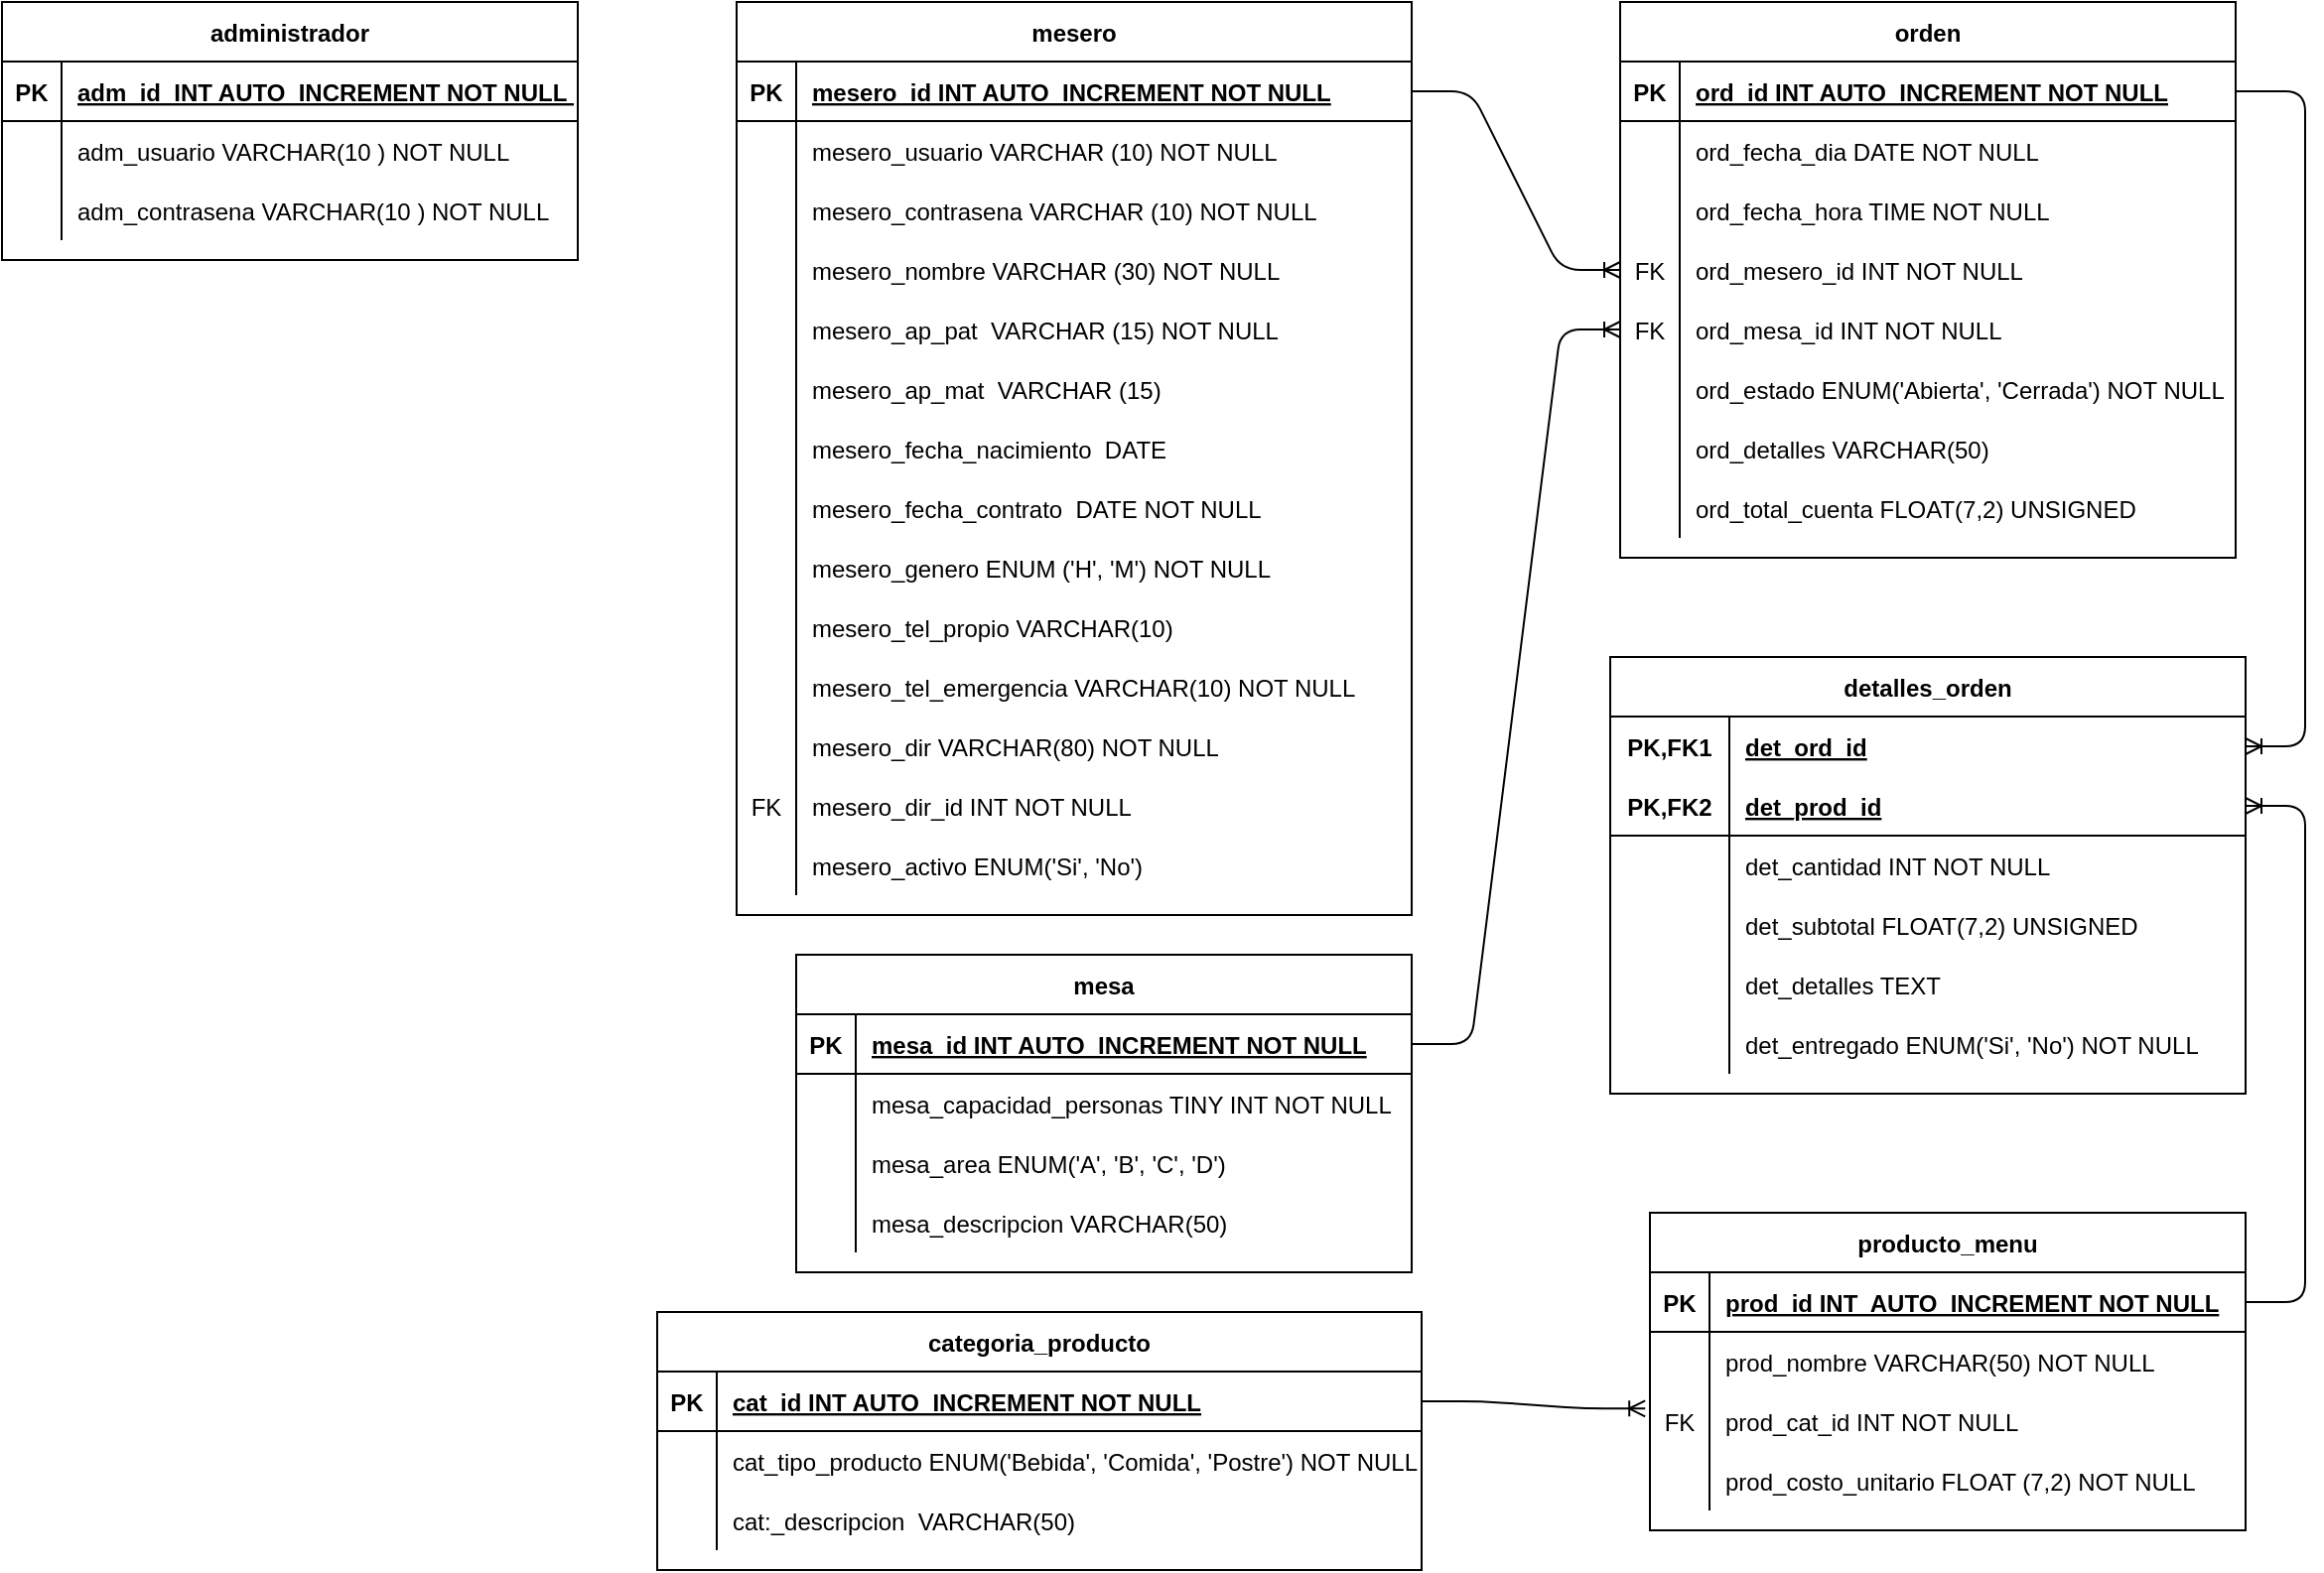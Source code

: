 <mxfile version="14.6.13" type="device"><diagram id="R2lEEEUBdFMjLlhIrx00" name="Page-1"><mxGraphModel dx="1375" dy="248" grid="1" gridSize="10" guides="1" tooltips="1" connect="1" arrows="1" fold="1" page="1" pageScale="1" pageWidth="850" pageHeight="1100" math="0" shadow="0" extFonts="Permanent Marker^https://fonts.googleapis.com/css?family=Permanent+Marker"><root><mxCell id="0"/><mxCell id="1" parent="0"/><mxCell id="C-vyLk0tnHw3VtMMgP7b-2" value="mesa" style="shape=table;startSize=30;container=1;collapsible=1;childLayout=tableLayout;fixedRows=1;rowLines=0;fontStyle=1;align=center;resizeLast=1;" parent="1" vertex="1"><mxGeometry x="110" y="550" width="310" height="160" as="geometry"/></mxCell><mxCell id="C-vyLk0tnHw3VtMMgP7b-3" value="" style="shape=partialRectangle;collapsible=0;dropTarget=0;pointerEvents=0;fillColor=none;points=[[0,0.5],[1,0.5]];portConstraint=eastwest;top=0;left=0;right=0;bottom=1;" parent="C-vyLk0tnHw3VtMMgP7b-2" vertex="1"><mxGeometry y="30" width="310" height="30" as="geometry"/></mxCell><mxCell id="C-vyLk0tnHw3VtMMgP7b-4" value="PK" style="shape=partialRectangle;overflow=hidden;connectable=0;fillColor=none;top=0;left=0;bottom=0;right=0;fontStyle=1;" parent="C-vyLk0tnHw3VtMMgP7b-3" vertex="1"><mxGeometry width="30" height="30" as="geometry"/></mxCell><mxCell id="C-vyLk0tnHw3VtMMgP7b-5" value="mesa_id INT AUTO_INCREMENT NOT NULL" style="shape=partialRectangle;overflow=hidden;connectable=0;fillColor=none;top=0;left=0;bottom=0;right=0;align=left;spacingLeft=6;fontStyle=5;" parent="C-vyLk0tnHw3VtMMgP7b-3" vertex="1"><mxGeometry x="30" width="280" height="30" as="geometry"/></mxCell><mxCell id="C-vyLk0tnHw3VtMMgP7b-6" value="" style="shape=partialRectangle;collapsible=0;dropTarget=0;pointerEvents=0;fillColor=none;points=[[0,0.5],[1,0.5]];portConstraint=eastwest;top=0;left=0;right=0;bottom=0;" parent="C-vyLk0tnHw3VtMMgP7b-2" vertex="1"><mxGeometry y="60" width="310" height="30" as="geometry"/></mxCell><mxCell id="C-vyLk0tnHw3VtMMgP7b-7" value="" style="shape=partialRectangle;overflow=hidden;connectable=0;fillColor=none;top=0;left=0;bottom=0;right=0;" parent="C-vyLk0tnHw3VtMMgP7b-6" vertex="1"><mxGeometry width="30" height="30" as="geometry"/></mxCell><mxCell id="C-vyLk0tnHw3VtMMgP7b-8" value="mesa_capacidad_personas TINY INT NOT NULL" style="shape=partialRectangle;overflow=hidden;connectable=0;fillColor=none;top=0;left=0;bottom=0;right=0;align=left;spacingLeft=6;" parent="C-vyLk0tnHw3VtMMgP7b-6" vertex="1"><mxGeometry x="30" width="280" height="30" as="geometry"/></mxCell><mxCell id="gOd2T0traAmv0S7nVPR2-7" value="" style="shape=partialRectangle;collapsible=0;dropTarget=0;pointerEvents=0;fillColor=none;points=[[0,0.5],[1,0.5]];portConstraint=eastwest;top=0;left=0;right=0;bottom=0;" parent="C-vyLk0tnHw3VtMMgP7b-2" vertex="1"><mxGeometry y="90" width="310" height="30" as="geometry"/></mxCell><mxCell id="gOd2T0traAmv0S7nVPR2-8" value="" style="shape=partialRectangle;overflow=hidden;connectable=0;fillColor=none;top=0;left=0;bottom=0;right=0;" parent="gOd2T0traAmv0S7nVPR2-7" vertex="1"><mxGeometry width="30" height="30" as="geometry"/></mxCell><mxCell id="gOd2T0traAmv0S7nVPR2-9" value="mesa_area ENUM('A', 'B', 'C', 'D')" style="shape=partialRectangle;overflow=hidden;connectable=0;fillColor=none;top=0;left=0;bottom=0;right=0;align=left;spacingLeft=6;" parent="gOd2T0traAmv0S7nVPR2-7" vertex="1"><mxGeometry x="30" width="280" height="30" as="geometry"/></mxCell><mxCell id="C-vyLk0tnHw3VtMMgP7b-9" value="" style="shape=partialRectangle;collapsible=0;dropTarget=0;pointerEvents=0;fillColor=none;points=[[0,0.5],[1,0.5]];portConstraint=eastwest;top=0;left=0;right=0;bottom=0;" parent="C-vyLk0tnHw3VtMMgP7b-2" vertex="1"><mxGeometry y="120" width="310" height="30" as="geometry"/></mxCell><mxCell id="C-vyLk0tnHw3VtMMgP7b-10" value="" style="shape=partialRectangle;overflow=hidden;connectable=0;fillColor=none;top=0;left=0;bottom=0;right=0;" parent="C-vyLk0tnHw3VtMMgP7b-9" vertex="1"><mxGeometry width="30" height="30" as="geometry"/></mxCell><mxCell id="C-vyLk0tnHw3VtMMgP7b-11" value="mesa_descripcion VARCHAR(50)" style="shape=partialRectangle;overflow=hidden;connectable=0;fillColor=none;top=0;left=0;bottom=0;right=0;align=left;spacingLeft=6;" parent="C-vyLk0tnHw3VtMMgP7b-9" vertex="1"><mxGeometry x="30" width="280" height="30" as="geometry"/></mxCell><mxCell id="C-vyLk0tnHw3VtMMgP7b-23" value="mesero" style="shape=table;startSize=30;container=1;collapsible=1;childLayout=tableLayout;fixedRows=1;rowLines=0;fontStyle=1;align=center;resizeLast=1;" parent="1" vertex="1"><mxGeometry x="80" y="70" width="340" height="460" as="geometry"/></mxCell><mxCell id="C-vyLk0tnHw3VtMMgP7b-24" value="" style="shape=partialRectangle;collapsible=0;dropTarget=0;pointerEvents=0;fillColor=none;points=[[0,0.5],[1,0.5]];portConstraint=eastwest;top=0;left=0;right=0;bottom=1;" parent="C-vyLk0tnHw3VtMMgP7b-23" vertex="1"><mxGeometry y="30" width="340" height="30" as="geometry"/></mxCell><mxCell id="C-vyLk0tnHw3VtMMgP7b-25" value="PK" style="shape=partialRectangle;overflow=hidden;connectable=0;fillColor=none;top=0;left=0;bottom=0;right=0;fontStyle=1;" parent="C-vyLk0tnHw3VtMMgP7b-24" vertex="1"><mxGeometry width="30" height="30" as="geometry"/></mxCell><mxCell id="C-vyLk0tnHw3VtMMgP7b-26" value="mesero_id INT AUTO_INCREMENT NOT NULL" style="shape=partialRectangle;overflow=hidden;connectable=0;fillColor=none;top=0;left=0;bottom=0;right=0;align=left;spacingLeft=6;fontStyle=5;" parent="C-vyLk0tnHw3VtMMgP7b-24" vertex="1"><mxGeometry x="30" width="310" height="30" as="geometry"/></mxCell><mxCell id="C-vyLk0tnHw3VtMMgP7b-27" value="" style="shape=partialRectangle;collapsible=0;dropTarget=0;pointerEvents=0;fillColor=none;points=[[0,0.5],[1,0.5]];portConstraint=eastwest;top=0;left=0;right=0;bottom=0;" parent="C-vyLk0tnHw3VtMMgP7b-23" vertex="1"><mxGeometry y="60" width="340" height="30" as="geometry"/></mxCell><mxCell id="C-vyLk0tnHw3VtMMgP7b-28" value="" style="shape=partialRectangle;overflow=hidden;connectable=0;fillColor=none;top=0;left=0;bottom=0;right=0;" parent="C-vyLk0tnHw3VtMMgP7b-27" vertex="1"><mxGeometry width="30" height="30" as="geometry"/></mxCell><mxCell id="C-vyLk0tnHw3VtMMgP7b-29" value="mesero_usuario VARCHAR (10) NOT NULL" style="shape=partialRectangle;overflow=hidden;connectable=0;fillColor=none;top=0;left=0;bottom=0;right=0;align=left;spacingLeft=6;" parent="C-vyLk0tnHw3VtMMgP7b-27" vertex="1"><mxGeometry x="30" width="310" height="30" as="geometry"/></mxCell><mxCell id="FuLEyOzN-_LQAhesyXkP-62" value="" style="shape=partialRectangle;collapsible=0;dropTarget=0;pointerEvents=0;fillColor=none;points=[[0,0.5],[1,0.5]];portConstraint=eastwest;top=0;left=0;right=0;bottom=0;" parent="C-vyLk0tnHw3VtMMgP7b-23" vertex="1"><mxGeometry y="90" width="340" height="30" as="geometry"/></mxCell><mxCell id="FuLEyOzN-_LQAhesyXkP-63" value="" style="shape=partialRectangle;overflow=hidden;connectable=0;fillColor=none;top=0;left=0;bottom=0;right=0;" parent="FuLEyOzN-_LQAhesyXkP-62" vertex="1"><mxGeometry width="30" height="30" as="geometry"/></mxCell><mxCell id="FuLEyOzN-_LQAhesyXkP-64" value="mesero_contrasena VARCHAR (10) NOT NULL" style="shape=partialRectangle;overflow=hidden;connectable=0;fillColor=none;top=0;left=0;bottom=0;right=0;align=left;spacingLeft=6;" parent="FuLEyOzN-_LQAhesyXkP-62" vertex="1"><mxGeometry x="30" width="310" height="30" as="geometry"/></mxCell><mxCell id="FuLEyOzN-_LQAhesyXkP-65" value="" style="shape=partialRectangle;collapsible=0;dropTarget=0;pointerEvents=0;fillColor=none;points=[[0,0.5],[1,0.5]];portConstraint=eastwest;top=0;left=0;right=0;bottom=0;" parent="C-vyLk0tnHw3VtMMgP7b-23" vertex="1"><mxGeometry y="120" width="340" height="30" as="geometry"/></mxCell><mxCell id="FuLEyOzN-_LQAhesyXkP-66" value="" style="shape=partialRectangle;overflow=hidden;connectable=0;fillColor=none;top=0;left=0;bottom=0;right=0;" parent="FuLEyOzN-_LQAhesyXkP-65" vertex="1"><mxGeometry width="30" height="30" as="geometry"/></mxCell><mxCell id="FuLEyOzN-_LQAhesyXkP-67" value="mesero_nombre VARCHAR (30) NOT NULL" style="shape=partialRectangle;overflow=hidden;connectable=0;fillColor=none;top=0;left=0;bottom=0;right=0;align=left;spacingLeft=6;" parent="FuLEyOzN-_LQAhesyXkP-65" vertex="1"><mxGeometry x="30" width="310" height="30" as="geometry"/></mxCell><mxCell id="FuLEyOzN-_LQAhesyXkP-81" value="" style="shape=partialRectangle;collapsible=0;dropTarget=0;pointerEvents=0;fillColor=none;points=[[0,0.5],[1,0.5]];portConstraint=eastwest;top=0;left=0;right=0;bottom=0;" parent="C-vyLk0tnHw3VtMMgP7b-23" vertex="1"><mxGeometry y="150" width="340" height="30" as="geometry"/></mxCell><mxCell id="FuLEyOzN-_LQAhesyXkP-82" value="" style="shape=partialRectangle;overflow=hidden;connectable=0;fillColor=none;top=0;left=0;bottom=0;right=0;" parent="FuLEyOzN-_LQAhesyXkP-81" vertex="1"><mxGeometry width="30" height="30" as="geometry"/></mxCell><mxCell id="FuLEyOzN-_LQAhesyXkP-83" value="mesero_ap_pat  VARCHAR (15) NOT NULL" style="shape=partialRectangle;overflow=hidden;connectable=0;fillColor=none;top=0;left=0;bottom=0;right=0;align=left;spacingLeft=6;" parent="FuLEyOzN-_LQAhesyXkP-81" vertex="1"><mxGeometry x="30" width="310" height="30" as="geometry"/></mxCell><mxCell id="FuLEyOzN-_LQAhesyXkP-84" value="" style="shape=partialRectangle;collapsible=0;dropTarget=0;pointerEvents=0;fillColor=none;points=[[0,0.5],[1,0.5]];portConstraint=eastwest;top=0;left=0;right=0;bottom=0;" parent="C-vyLk0tnHw3VtMMgP7b-23" vertex="1"><mxGeometry y="180" width="340" height="30" as="geometry"/></mxCell><mxCell id="FuLEyOzN-_LQAhesyXkP-85" value="" style="shape=partialRectangle;overflow=hidden;connectable=0;fillColor=none;top=0;left=0;bottom=0;right=0;" parent="FuLEyOzN-_LQAhesyXkP-84" vertex="1"><mxGeometry width="30" height="30" as="geometry"/></mxCell><mxCell id="FuLEyOzN-_LQAhesyXkP-86" value="mesero_ap_mat  VARCHAR (15) " style="shape=partialRectangle;overflow=hidden;connectable=0;fillColor=none;top=0;left=0;bottom=0;right=0;align=left;spacingLeft=6;" parent="FuLEyOzN-_LQAhesyXkP-84" vertex="1"><mxGeometry x="30" width="310" height="30" as="geometry"/></mxCell><mxCell id="FuLEyOzN-_LQAhesyXkP-87" value="" style="shape=partialRectangle;collapsible=0;dropTarget=0;pointerEvents=0;fillColor=none;points=[[0,0.5],[1,0.5]];portConstraint=eastwest;top=0;left=0;right=0;bottom=0;" parent="C-vyLk0tnHw3VtMMgP7b-23" vertex="1"><mxGeometry y="210" width="340" height="30" as="geometry"/></mxCell><mxCell id="FuLEyOzN-_LQAhesyXkP-88" value="" style="shape=partialRectangle;overflow=hidden;connectable=0;fillColor=none;top=0;left=0;bottom=0;right=0;" parent="FuLEyOzN-_LQAhesyXkP-87" vertex="1"><mxGeometry width="30" height="30" as="geometry"/></mxCell><mxCell id="FuLEyOzN-_LQAhesyXkP-89" value="mesero_fecha_nacimiento  DATE" style="shape=partialRectangle;overflow=hidden;connectable=0;fillColor=none;top=0;left=0;bottom=0;right=0;align=left;spacingLeft=6;" parent="FuLEyOzN-_LQAhesyXkP-87" vertex="1"><mxGeometry x="30" width="310" height="30" as="geometry"/></mxCell><mxCell id="FuLEyOzN-_LQAhesyXkP-90" value="" style="shape=partialRectangle;collapsible=0;dropTarget=0;pointerEvents=0;fillColor=none;points=[[0,0.5],[1,0.5]];portConstraint=eastwest;top=0;left=0;right=0;bottom=0;" parent="C-vyLk0tnHw3VtMMgP7b-23" vertex="1"><mxGeometry y="240" width="340" height="30" as="geometry"/></mxCell><mxCell id="FuLEyOzN-_LQAhesyXkP-91" value="" style="shape=partialRectangle;overflow=hidden;connectable=0;fillColor=none;top=0;left=0;bottom=0;right=0;" parent="FuLEyOzN-_LQAhesyXkP-90" vertex="1"><mxGeometry width="30" height="30" as="geometry"/></mxCell><mxCell id="FuLEyOzN-_LQAhesyXkP-92" value="mesero_fecha_contrato  DATE NOT NULL" style="shape=partialRectangle;overflow=hidden;connectable=0;fillColor=none;top=0;left=0;bottom=0;right=0;align=left;spacingLeft=6;" parent="FuLEyOzN-_LQAhesyXkP-90" vertex="1"><mxGeometry x="30" width="310" height="30" as="geometry"/></mxCell><mxCell id="FuLEyOzN-_LQAhesyXkP-93" value="" style="shape=partialRectangle;collapsible=0;dropTarget=0;pointerEvents=0;fillColor=none;points=[[0,0.5],[1,0.5]];portConstraint=eastwest;top=0;left=0;right=0;bottom=0;" parent="C-vyLk0tnHw3VtMMgP7b-23" vertex="1"><mxGeometry y="270" width="340" height="30" as="geometry"/></mxCell><mxCell id="FuLEyOzN-_LQAhesyXkP-94" value="" style="shape=partialRectangle;overflow=hidden;connectable=0;fillColor=none;top=0;left=0;bottom=0;right=0;" parent="FuLEyOzN-_LQAhesyXkP-93" vertex="1"><mxGeometry width="30" height="30" as="geometry"/></mxCell><mxCell id="FuLEyOzN-_LQAhesyXkP-95" value="mesero_genero ENUM ('H', 'M') NOT NULL" style="shape=partialRectangle;overflow=hidden;connectable=0;fillColor=none;top=0;left=0;bottom=0;right=0;align=left;spacingLeft=6;" parent="FuLEyOzN-_LQAhesyXkP-93" vertex="1"><mxGeometry x="30" width="310" height="30" as="geometry"/></mxCell><mxCell id="FuLEyOzN-_LQAhesyXkP-185" value="" style="shape=partialRectangle;collapsible=0;dropTarget=0;pointerEvents=0;fillColor=none;points=[[0,0.5],[1,0.5]];portConstraint=eastwest;top=0;left=0;right=0;bottom=0;" parent="C-vyLk0tnHw3VtMMgP7b-23" vertex="1"><mxGeometry y="300" width="340" height="30" as="geometry"/></mxCell><mxCell id="FuLEyOzN-_LQAhesyXkP-186" value="" style="shape=partialRectangle;overflow=hidden;connectable=0;fillColor=none;top=0;left=0;bottom=0;right=0;" parent="FuLEyOzN-_LQAhesyXkP-185" vertex="1"><mxGeometry width="30" height="30" as="geometry"/></mxCell><mxCell id="FuLEyOzN-_LQAhesyXkP-187" value="mesero_tel_propio VARCHAR(10)" style="shape=partialRectangle;overflow=hidden;connectable=0;fillColor=none;top=0;left=0;bottom=0;right=0;align=left;spacingLeft=6;" parent="FuLEyOzN-_LQAhesyXkP-185" vertex="1"><mxGeometry x="30" width="310" height="30" as="geometry"/></mxCell><mxCell id="FuLEyOzN-_LQAhesyXkP-188" value="" style="shape=partialRectangle;collapsible=0;dropTarget=0;pointerEvents=0;fillColor=none;points=[[0,0.5],[1,0.5]];portConstraint=eastwest;top=0;left=0;right=0;bottom=0;" parent="C-vyLk0tnHw3VtMMgP7b-23" vertex="1"><mxGeometry y="330" width="340" height="30" as="geometry"/></mxCell><mxCell id="FuLEyOzN-_LQAhesyXkP-189" value="" style="shape=partialRectangle;overflow=hidden;connectable=0;fillColor=none;top=0;left=0;bottom=0;right=0;" parent="FuLEyOzN-_LQAhesyXkP-188" vertex="1"><mxGeometry width="30" height="30" as="geometry"/></mxCell><mxCell id="FuLEyOzN-_LQAhesyXkP-190" value="mesero_tel_emergencia VARCHAR(10) NOT NULL" style="shape=partialRectangle;overflow=hidden;connectable=0;fillColor=none;top=0;left=0;bottom=0;right=0;align=left;spacingLeft=6;" parent="FuLEyOzN-_LQAhesyXkP-188" vertex="1"><mxGeometry x="30" width="310" height="30" as="geometry"/></mxCell><mxCell id="pN29pZHBbO7yXz3h0Z9R-1" value="" style="shape=partialRectangle;collapsible=0;dropTarget=0;pointerEvents=0;fillColor=none;points=[[0,0.5],[1,0.5]];portConstraint=eastwest;top=0;left=0;right=0;bottom=0;" parent="C-vyLk0tnHw3VtMMgP7b-23" vertex="1"><mxGeometry y="360" width="340" height="30" as="geometry"/></mxCell><mxCell id="pN29pZHBbO7yXz3h0Z9R-2" value="" style="shape=partialRectangle;overflow=hidden;connectable=0;fillColor=none;top=0;left=0;bottom=0;right=0;" parent="pN29pZHBbO7yXz3h0Z9R-1" vertex="1"><mxGeometry width="30" height="30" as="geometry"/></mxCell><mxCell id="pN29pZHBbO7yXz3h0Z9R-3" value="mesero_dir VARCHAR(80) NOT NULL" style="shape=partialRectangle;overflow=hidden;connectable=0;fillColor=none;top=0;left=0;bottom=0;right=0;align=left;spacingLeft=6;" parent="pN29pZHBbO7yXz3h0Z9R-1" vertex="1"><mxGeometry x="30" width="310" height="30" as="geometry"/></mxCell><mxCell id="FuLEyOzN-_LQAhesyXkP-207" value="" style="shape=partialRectangle;collapsible=0;dropTarget=0;pointerEvents=0;fillColor=none;points=[[0,0.5],[1,0.5]];portConstraint=eastwest;top=0;left=0;right=0;bottom=0;strokeColor=#000000;" parent="C-vyLk0tnHw3VtMMgP7b-23" vertex="1"><mxGeometry y="390" width="340" height="30" as="geometry"/></mxCell><mxCell id="FuLEyOzN-_LQAhesyXkP-208" value="FK" style="shape=partialRectangle;overflow=hidden;connectable=0;fillColor=none;top=0;left=0;bottom=0;right=0;" parent="FuLEyOzN-_LQAhesyXkP-207" vertex="1"><mxGeometry width="30" height="30" as="geometry"/></mxCell><mxCell id="FuLEyOzN-_LQAhesyXkP-209" value="mesero_dir_id INT NOT NULL" style="shape=partialRectangle;overflow=hidden;connectable=0;fillColor=none;top=0;left=0;bottom=0;right=0;align=left;spacingLeft=6;strokeColor=#FF0000;" parent="FuLEyOzN-_LQAhesyXkP-207" vertex="1"><mxGeometry x="30" width="310" height="30" as="geometry"/></mxCell><mxCell id="FuLEyOzN-_LQAhesyXkP-210" value="" style="shape=partialRectangle;collapsible=0;dropTarget=0;pointerEvents=0;fillColor=none;points=[[0,0.5],[1,0.5]];portConstraint=eastwest;top=0;left=0;right=0;bottom=0;" parent="C-vyLk0tnHw3VtMMgP7b-23" vertex="1"><mxGeometry y="420" width="340" height="30" as="geometry"/></mxCell><mxCell id="FuLEyOzN-_LQAhesyXkP-211" value="" style="shape=partialRectangle;overflow=hidden;connectable=0;fillColor=none;top=0;left=0;bottom=0;right=0;" parent="FuLEyOzN-_LQAhesyXkP-210" vertex="1"><mxGeometry width="30" height="30" as="geometry"/></mxCell><mxCell id="FuLEyOzN-_LQAhesyXkP-212" value="mesero_activo ENUM('Si', 'No')" style="shape=partialRectangle;overflow=hidden;connectable=0;fillColor=none;top=0;left=0;bottom=0;right=0;align=left;spacingLeft=6;" parent="FuLEyOzN-_LQAhesyXkP-210" vertex="1"><mxGeometry x="30" width="310" height="30" as="geometry"/></mxCell><mxCell id="FuLEyOzN-_LQAhesyXkP-1" value="producto_menu" style="shape=table;startSize=30;container=1;collapsible=1;childLayout=tableLayout;fixedRows=1;rowLines=0;fontStyle=1;align=center;resizeLast=1;" parent="1" vertex="1"><mxGeometry x="540" y="680" width="300" height="160" as="geometry"/></mxCell><mxCell id="FuLEyOzN-_LQAhesyXkP-2" value="" style="shape=partialRectangle;collapsible=0;dropTarget=0;pointerEvents=0;fillColor=none;points=[[0,0.5],[1,0.5]];portConstraint=eastwest;top=0;left=0;right=0;bottom=1;" parent="FuLEyOzN-_LQAhesyXkP-1" vertex="1"><mxGeometry y="30" width="300" height="30" as="geometry"/></mxCell><mxCell id="FuLEyOzN-_LQAhesyXkP-3" value="PK" style="shape=partialRectangle;overflow=hidden;connectable=0;fillColor=none;top=0;left=0;bottom=0;right=0;fontStyle=1;" parent="FuLEyOzN-_LQAhesyXkP-2" vertex="1"><mxGeometry width="30" height="30" as="geometry"/></mxCell><mxCell id="FuLEyOzN-_LQAhesyXkP-4" value="prod_id INT  AUTO_INCREMENT NOT NULL" style="shape=partialRectangle;overflow=hidden;connectable=0;fillColor=none;top=0;left=0;bottom=0;right=0;align=left;spacingLeft=6;fontStyle=5;" parent="FuLEyOzN-_LQAhesyXkP-2" vertex="1"><mxGeometry x="30" width="270" height="30" as="geometry"/></mxCell><mxCell id="FuLEyOzN-_LQAhesyXkP-5" value="" style="shape=partialRectangle;collapsible=0;dropTarget=0;pointerEvents=0;fillColor=none;points=[[0,0.5],[1,0.5]];portConstraint=eastwest;top=0;left=0;right=0;bottom=0;" parent="FuLEyOzN-_LQAhesyXkP-1" vertex="1"><mxGeometry y="60" width="300" height="30" as="geometry"/></mxCell><mxCell id="FuLEyOzN-_LQAhesyXkP-6" value="" style="shape=partialRectangle;overflow=hidden;connectable=0;fillColor=none;top=0;left=0;bottom=0;right=0;" parent="FuLEyOzN-_LQAhesyXkP-5" vertex="1"><mxGeometry width="30" height="30" as="geometry"/></mxCell><mxCell id="FuLEyOzN-_LQAhesyXkP-7" value="prod_nombre VARCHAR(50) NOT NULL" style="shape=partialRectangle;overflow=hidden;connectable=0;fillColor=none;top=0;left=0;bottom=0;right=0;align=left;spacingLeft=6;" parent="FuLEyOzN-_LQAhesyXkP-5" vertex="1"><mxGeometry x="30" width="270" height="30" as="geometry"/></mxCell><mxCell id="FuLEyOzN-_LQAhesyXkP-179" value="" style="shape=partialRectangle;collapsible=0;dropTarget=0;pointerEvents=0;fillColor=none;points=[[0,0.5],[1,0.5]];portConstraint=eastwest;top=0;left=0;right=0;bottom=0;" parent="FuLEyOzN-_LQAhesyXkP-1" vertex="1"><mxGeometry y="90" width="300" height="30" as="geometry"/></mxCell><mxCell id="FuLEyOzN-_LQAhesyXkP-180" value="FK" style="shape=partialRectangle;overflow=hidden;connectable=0;fillColor=none;top=0;left=0;bottom=0;right=0;" parent="FuLEyOzN-_LQAhesyXkP-179" vertex="1"><mxGeometry width="30" height="30" as="geometry"/></mxCell><mxCell id="FuLEyOzN-_LQAhesyXkP-181" value="prod_cat_id INT NOT NULL " style="shape=partialRectangle;overflow=hidden;connectable=0;fillColor=none;top=0;left=0;bottom=0;right=0;align=left;spacingLeft=6;" parent="FuLEyOzN-_LQAhesyXkP-179" vertex="1"><mxGeometry x="30" width="270" height="30" as="geometry"/></mxCell><mxCell id="FuLEyOzN-_LQAhesyXkP-182" value="" style="shape=partialRectangle;collapsible=0;dropTarget=0;pointerEvents=0;fillColor=none;points=[[0,0.5],[1,0.5]];portConstraint=eastwest;top=0;left=0;right=0;bottom=0;" parent="FuLEyOzN-_LQAhesyXkP-1" vertex="1"><mxGeometry y="120" width="300" height="30" as="geometry"/></mxCell><mxCell id="FuLEyOzN-_LQAhesyXkP-183" value="" style="shape=partialRectangle;overflow=hidden;connectable=0;fillColor=none;top=0;left=0;bottom=0;right=0;" parent="FuLEyOzN-_LQAhesyXkP-182" vertex="1"><mxGeometry width="30" height="30" as="geometry"/></mxCell><mxCell id="FuLEyOzN-_LQAhesyXkP-184" value="prod_costo_unitario FLOAT (7,2) NOT NULL " style="shape=partialRectangle;overflow=hidden;connectable=0;fillColor=none;top=0;left=0;bottom=0;right=0;align=left;spacingLeft=6;" parent="FuLEyOzN-_LQAhesyXkP-182" vertex="1"><mxGeometry x="30" width="270" height="30" as="geometry"/></mxCell><mxCell id="FuLEyOzN-_LQAhesyXkP-25" value="categoria_producto" style="shape=table;startSize=30;container=1;collapsible=1;childLayout=tableLayout;fixedRows=1;rowLines=0;fontStyle=1;align=center;resizeLast=1;" parent="1" vertex="1"><mxGeometry x="40" y="730" width="385" height="130" as="geometry"/></mxCell><mxCell id="FuLEyOzN-_LQAhesyXkP-26" value="" style="shape=partialRectangle;collapsible=0;dropTarget=0;pointerEvents=0;fillColor=none;points=[[0,0.5],[1,0.5]];portConstraint=eastwest;top=0;left=0;right=0;bottom=1;" parent="FuLEyOzN-_LQAhesyXkP-25" vertex="1"><mxGeometry y="30" width="385" height="30" as="geometry"/></mxCell><mxCell id="FuLEyOzN-_LQAhesyXkP-27" value="PK" style="shape=partialRectangle;overflow=hidden;connectable=0;fillColor=none;top=0;left=0;bottom=0;right=0;fontStyle=1;" parent="FuLEyOzN-_LQAhesyXkP-26" vertex="1"><mxGeometry width="30" height="30" as="geometry"/></mxCell><mxCell id="FuLEyOzN-_LQAhesyXkP-28" value="cat_id INT AUTO_INCREMENT NOT NULL" style="shape=partialRectangle;overflow=hidden;connectable=0;fillColor=none;top=0;left=0;bottom=0;right=0;align=left;spacingLeft=6;fontStyle=5;" parent="FuLEyOzN-_LQAhesyXkP-26" vertex="1"><mxGeometry x="30" width="355" height="30" as="geometry"/></mxCell><mxCell id="FuLEyOzN-_LQAhesyXkP-29" value="" style="shape=partialRectangle;collapsible=0;dropTarget=0;pointerEvents=0;fillColor=none;points=[[0,0.5],[1,0.5]];portConstraint=eastwest;top=0;left=0;right=0;bottom=0;" parent="FuLEyOzN-_LQAhesyXkP-25" vertex="1"><mxGeometry y="60" width="385" height="30" as="geometry"/></mxCell><mxCell id="FuLEyOzN-_LQAhesyXkP-30" value="" style="shape=partialRectangle;overflow=hidden;connectable=0;fillColor=none;top=0;left=0;bottom=0;right=0;" parent="FuLEyOzN-_LQAhesyXkP-29" vertex="1"><mxGeometry width="30" height="30" as="geometry"/></mxCell><mxCell id="FuLEyOzN-_LQAhesyXkP-31" value="cat_tipo_producto ENUM('Bebida', 'Comida', 'Postre') NOT NULL" style="shape=partialRectangle;overflow=hidden;connectable=0;fillColor=none;top=0;left=0;bottom=0;right=0;align=left;spacingLeft=6;" parent="FuLEyOzN-_LQAhesyXkP-29" vertex="1"><mxGeometry x="30" width="355" height="30" as="geometry"/></mxCell><mxCell id="FuLEyOzN-_LQAhesyXkP-32" value="" style="shape=partialRectangle;collapsible=0;dropTarget=0;pointerEvents=0;fillColor=none;points=[[0,0.5],[1,0.5]];portConstraint=eastwest;top=0;left=0;right=0;bottom=0;" parent="FuLEyOzN-_LQAhesyXkP-25" vertex="1"><mxGeometry y="90" width="385" height="30" as="geometry"/></mxCell><mxCell id="FuLEyOzN-_LQAhesyXkP-33" value="" style="shape=partialRectangle;overflow=hidden;connectable=0;fillColor=none;top=0;left=0;bottom=0;right=0;" parent="FuLEyOzN-_LQAhesyXkP-32" vertex="1"><mxGeometry width="30" height="30" as="geometry"/></mxCell><mxCell id="FuLEyOzN-_LQAhesyXkP-34" value="cat:_descripcion  VARCHAR(50) " style="shape=partialRectangle;overflow=hidden;connectable=0;fillColor=none;top=0;left=0;bottom=0;right=0;align=left;spacingLeft=6;" parent="FuLEyOzN-_LQAhesyXkP-32" vertex="1"><mxGeometry x="30" width="355" height="30" as="geometry"/></mxCell><mxCell id="FuLEyOzN-_LQAhesyXkP-35" value="administrador" style="shape=table;startSize=30;container=1;collapsible=1;childLayout=tableLayout;fixedRows=1;rowLines=0;fontStyle=1;align=center;resizeLast=1;" parent="1" vertex="1"><mxGeometry x="-290" y="70" width="290" height="130" as="geometry"/></mxCell><mxCell id="FuLEyOzN-_LQAhesyXkP-36" value="" style="shape=partialRectangle;collapsible=0;dropTarget=0;pointerEvents=0;fillColor=none;points=[[0,0.5],[1,0.5]];portConstraint=eastwest;top=0;left=0;right=0;bottom=1;" parent="FuLEyOzN-_LQAhesyXkP-35" vertex="1"><mxGeometry y="30" width="290" height="30" as="geometry"/></mxCell><mxCell id="FuLEyOzN-_LQAhesyXkP-37" value="PK" style="shape=partialRectangle;overflow=hidden;connectable=0;fillColor=none;top=0;left=0;bottom=0;right=0;fontStyle=1;" parent="FuLEyOzN-_LQAhesyXkP-36" vertex="1"><mxGeometry width="30" height="30" as="geometry"/></mxCell><mxCell id="FuLEyOzN-_LQAhesyXkP-38" value="adm_id  INT AUTO_INCREMENT NOT NULL " style="shape=partialRectangle;overflow=hidden;connectable=0;fillColor=none;top=0;left=0;bottom=0;right=0;align=left;spacingLeft=6;fontStyle=5;" parent="FuLEyOzN-_LQAhesyXkP-36" vertex="1"><mxGeometry x="30" width="260" height="30" as="geometry"/></mxCell><mxCell id="FuLEyOzN-_LQAhesyXkP-39" value="" style="shape=partialRectangle;collapsible=0;dropTarget=0;pointerEvents=0;fillColor=none;points=[[0,0.5],[1,0.5]];portConstraint=eastwest;top=0;left=0;right=0;bottom=0;" parent="FuLEyOzN-_LQAhesyXkP-35" vertex="1"><mxGeometry y="60" width="290" height="30" as="geometry"/></mxCell><mxCell id="FuLEyOzN-_LQAhesyXkP-40" value="" style="shape=partialRectangle;overflow=hidden;connectable=0;fillColor=none;top=0;left=0;bottom=0;right=0;" parent="FuLEyOzN-_LQAhesyXkP-39" vertex="1"><mxGeometry width="30" height="30" as="geometry"/></mxCell><mxCell id="FuLEyOzN-_LQAhesyXkP-41" value="adm_usuario VARCHAR(10 ) NOT NULL" style="shape=partialRectangle;overflow=hidden;connectable=0;fillColor=none;top=0;left=0;bottom=0;right=0;align=left;spacingLeft=6;" parent="FuLEyOzN-_LQAhesyXkP-39" vertex="1"><mxGeometry x="30" width="260" height="30" as="geometry"/></mxCell><mxCell id="FuLEyOzN-_LQAhesyXkP-56" value="" style="shape=partialRectangle;collapsible=0;dropTarget=0;pointerEvents=0;fillColor=none;points=[[0,0.5],[1,0.5]];portConstraint=eastwest;top=0;left=0;right=0;bottom=0;" parent="FuLEyOzN-_LQAhesyXkP-35" vertex="1"><mxGeometry y="90" width="290" height="30" as="geometry"/></mxCell><mxCell id="FuLEyOzN-_LQAhesyXkP-57" value="" style="shape=partialRectangle;overflow=hidden;connectable=0;fillColor=none;top=0;left=0;bottom=0;right=0;" parent="FuLEyOzN-_LQAhesyXkP-56" vertex="1"><mxGeometry width="30" height="30" as="geometry"/></mxCell><mxCell id="FuLEyOzN-_LQAhesyXkP-58" value="adm_contrasena VARCHAR(10 ) NOT NULL" style="shape=partialRectangle;overflow=hidden;connectable=0;fillColor=none;top=0;left=0;bottom=0;right=0;align=left;spacingLeft=6;" parent="FuLEyOzN-_LQAhesyXkP-56" vertex="1"><mxGeometry x="30" width="260" height="30" as="geometry"/></mxCell><mxCell id="FuLEyOzN-_LQAhesyXkP-124" value="orden" style="shape=table;startSize=30;container=1;collapsible=1;childLayout=tableLayout;fixedRows=1;rowLines=0;fontStyle=1;align=center;resizeLast=1;" parent="1" vertex="1"><mxGeometry x="525" y="70" width="310" height="280" as="geometry"/></mxCell><mxCell id="FuLEyOzN-_LQAhesyXkP-125" value="" style="shape=partialRectangle;collapsible=0;dropTarget=0;pointerEvents=0;fillColor=none;points=[[0,0.5],[1,0.5]];portConstraint=eastwest;top=0;left=0;right=0;bottom=1;" parent="FuLEyOzN-_LQAhesyXkP-124" vertex="1"><mxGeometry y="30" width="310" height="30" as="geometry"/></mxCell><mxCell id="FuLEyOzN-_LQAhesyXkP-126" value="PK" style="shape=partialRectangle;overflow=hidden;connectable=0;fillColor=none;top=0;left=0;bottom=0;right=0;fontStyle=1;" parent="FuLEyOzN-_LQAhesyXkP-125" vertex="1"><mxGeometry width="30" height="30" as="geometry"/></mxCell><mxCell id="FuLEyOzN-_LQAhesyXkP-127" value="ord_id INT AUTO_INCREMENT NOT NULL " style="shape=partialRectangle;overflow=hidden;connectable=0;fillColor=none;top=0;left=0;bottom=0;right=0;align=left;spacingLeft=6;fontStyle=5;" parent="FuLEyOzN-_LQAhesyXkP-125" vertex="1"><mxGeometry x="30" width="280" height="30" as="geometry"/></mxCell><mxCell id="FuLEyOzN-_LQAhesyXkP-128" value="" style="shape=partialRectangle;collapsible=0;dropTarget=0;pointerEvents=0;fillColor=none;points=[[0,0.5],[1,0.5]];portConstraint=eastwest;top=0;left=0;right=0;bottom=0;" parent="FuLEyOzN-_LQAhesyXkP-124" vertex="1"><mxGeometry y="60" width="310" height="30" as="geometry"/></mxCell><mxCell id="FuLEyOzN-_LQAhesyXkP-129" value="" style="shape=partialRectangle;overflow=hidden;connectable=0;fillColor=none;top=0;left=0;bottom=0;right=0;" parent="FuLEyOzN-_LQAhesyXkP-128" vertex="1"><mxGeometry width="30" height="30" as="geometry"/></mxCell><mxCell id="FuLEyOzN-_LQAhesyXkP-130" value="ord_fecha_dia DATE NOT NULL" style="shape=partialRectangle;overflow=hidden;connectable=0;fillColor=none;top=0;left=0;bottom=0;right=0;align=left;spacingLeft=6;" parent="FuLEyOzN-_LQAhesyXkP-128" vertex="1"><mxGeometry x="30" width="280" height="30" as="geometry"/></mxCell><mxCell id="6k9lVhnmAqMRRfOY0NxX-1" value="" style="shape=partialRectangle;collapsible=0;dropTarget=0;pointerEvents=0;fillColor=none;points=[[0,0.5],[1,0.5]];portConstraint=eastwest;top=0;left=0;right=0;bottom=0;" vertex="1" parent="FuLEyOzN-_LQAhesyXkP-124"><mxGeometry y="90" width="310" height="30" as="geometry"/></mxCell><mxCell id="6k9lVhnmAqMRRfOY0NxX-2" value="" style="shape=partialRectangle;overflow=hidden;connectable=0;fillColor=none;top=0;left=0;bottom=0;right=0;" vertex="1" parent="6k9lVhnmAqMRRfOY0NxX-1"><mxGeometry width="30" height="30" as="geometry"/></mxCell><mxCell id="6k9lVhnmAqMRRfOY0NxX-3" value="ord_fecha_hora TIME NOT NULL" style="shape=partialRectangle;overflow=hidden;connectable=0;fillColor=none;top=0;left=0;bottom=0;right=0;align=left;spacingLeft=6;" vertex="1" parent="6k9lVhnmAqMRRfOY0NxX-1"><mxGeometry x="30" width="280" height="30" as="geometry"/></mxCell><mxCell id="FuLEyOzN-_LQAhesyXkP-131" value="" style="shape=partialRectangle;collapsible=0;dropTarget=0;pointerEvents=0;fillColor=none;points=[[0,0.5],[1,0.5]];portConstraint=eastwest;top=0;left=0;right=0;bottom=0;" parent="FuLEyOzN-_LQAhesyXkP-124" vertex="1"><mxGeometry y="120" width="310" height="30" as="geometry"/></mxCell><mxCell id="FuLEyOzN-_LQAhesyXkP-132" value="FK" style="shape=partialRectangle;overflow=hidden;connectable=0;fillColor=none;top=0;left=0;bottom=0;right=0;" parent="FuLEyOzN-_LQAhesyXkP-131" vertex="1"><mxGeometry width="30" height="30" as="geometry"/></mxCell><mxCell id="FuLEyOzN-_LQAhesyXkP-133" value="ord_mesero_id INT NOT NULL" style="shape=partialRectangle;overflow=hidden;connectable=0;fillColor=none;top=0;left=0;bottom=0;right=0;align=left;spacingLeft=6;" parent="FuLEyOzN-_LQAhesyXkP-131" vertex="1"><mxGeometry x="30" width="280" height="30" as="geometry"/></mxCell><mxCell id="FuLEyOzN-_LQAhesyXkP-134" value="" style="shape=partialRectangle;collapsible=0;dropTarget=0;pointerEvents=0;fillColor=none;points=[[0,0.5],[1,0.5]];portConstraint=eastwest;top=0;left=0;right=0;bottom=0;" parent="FuLEyOzN-_LQAhesyXkP-124" vertex="1"><mxGeometry y="150" width="310" height="30" as="geometry"/></mxCell><mxCell id="FuLEyOzN-_LQAhesyXkP-135" value="FK" style="shape=partialRectangle;overflow=hidden;connectable=0;fillColor=none;top=0;left=0;bottom=0;right=0;" parent="FuLEyOzN-_LQAhesyXkP-134" vertex="1"><mxGeometry width="30" height="30" as="geometry"/></mxCell><mxCell id="FuLEyOzN-_LQAhesyXkP-136" value="ord_mesa_id INT NOT NULL" style="shape=partialRectangle;overflow=hidden;connectable=0;fillColor=none;top=0;left=0;bottom=0;right=0;align=left;spacingLeft=6;" parent="FuLEyOzN-_LQAhesyXkP-134" vertex="1"><mxGeometry x="30" width="280" height="30" as="geometry"/></mxCell><mxCell id="FuLEyOzN-_LQAhesyXkP-137" value="" style="shape=partialRectangle;collapsible=0;dropTarget=0;pointerEvents=0;fillColor=none;points=[[0,0.5],[1,0.5]];portConstraint=eastwest;top=0;left=0;right=0;bottom=0;" parent="FuLEyOzN-_LQAhesyXkP-124" vertex="1"><mxGeometry y="180" width="310" height="30" as="geometry"/></mxCell><mxCell id="FuLEyOzN-_LQAhesyXkP-138" value="" style="shape=partialRectangle;overflow=hidden;connectable=0;fillColor=none;top=0;left=0;bottom=0;right=0;" parent="FuLEyOzN-_LQAhesyXkP-137" vertex="1"><mxGeometry width="30" height="30" as="geometry"/></mxCell><mxCell id="FuLEyOzN-_LQAhesyXkP-139" value="ord_estado ENUM('Abierta', 'Cerrada') NOT NULL" style="shape=partialRectangle;overflow=hidden;connectable=0;fillColor=none;top=0;left=0;bottom=0;right=0;align=left;spacingLeft=6;" parent="FuLEyOzN-_LQAhesyXkP-137" vertex="1"><mxGeometry x="30" width="280" height="30" as="geometry"/></mxCell><mxCell id="gOd2T0traAmv0S7nVPR2-1" value="" style="shape=partialRectangle;collapsible=0;dropTarget=0;pointerEvents=0;fillColor=none;points=[[0,0.5],[1,0.5]];portConstraint=eastwest;top=0;left=0;right=0;bottom=0;" parent="FuLEyOzN-_LQAhesyXkP-124" vertex="1"><mxGeometry y="210" width="310" height="30" as="geometry"/></mxCell><mxCell id="gOd2T0traAmv0S7nVPR2-2" value="" style="shape=partialRectangle;overflow=hidden;connectable=0;fillColor=none;top=0;left=0;bottom=0;right=0;" parent="gOd2T0traAmv0S7nVPR2-1" vertex="1"><mxGeometry width="30" height="30" as="geometry"/></mxCell><mxCell id="gOd2T0traAmv0S7nVPR2-3" value="ord_detalles VARCHAR(50) " style="shape=partialRectangle;overflow=hidden;connectable=0;fillColor=none;top=0;left=0;bottom=0;right=0;align=left;spacingLeft=6;" parent="gOd2T0traAmv0S7nVPR2-1" vertex="1"><mxGeometry x="30" width="280" height="30" as="geometry"/></mxCell><mxCell id="FuLEyOzN-_LQAhesyXkP-140" value="" style="shape=partialRectangle;collapsible=0;dropTarget=0;pointerEvents=0;fillColor=none;points=[[0,0.5],[1,0.5]];portConstraint=eastwest;top=0;left=0;right=0;bottom=0;" parent="FuLEyOzN-_LQAhesyXkP-124" vertex="1"><mxGeometry y="240" width="310" height="30" as="geometry"/></mxCell><mxCell id="FuLEyOzN-_LQAhesyXkP-141" value="" style="shape=partialRectangle;overflow=hidden;connectable=0;fillColor=none;top=0;left=0;bottom=0;right=0;" parent="FuLEyOzN-_LQAhesyXkP-140" vertex="1"><mxGeometry width="30" height="30" as="geometry"/></mxCell><mxCell id="FuLEyOzN-_LQAhesyXkP-142" value="ord_total_cuenta FLOAT(7,2) UNSIGNED" style="shape=partialRectangle;overflow=hidden;connectable=0;fillColor=none;top=0;left=0;bottom=0;right=0;align=left;spacingLeft=6;" parent="FuLEyOzN-_LQAhesyXkP-140" vertex="1"><mxGeometry x="30" width="280" height="30" as="geometry"/></mxCell><mxCell id="FuLEyOzN-_LQAhesyXkP-166" value="detalles_orden" style="shape=table;startSize=30;container=1;collapsible=1;childLayout=tableLayout;fixedRows=1;rowLines=0;fontStyle=1;align=center;resizeLast=1;" parent="1" vertex="1"><mxGeometry x="520" y="400" width="320" height="220" as="geometry"/></mxCell><mxCell id="FuLEyOzN-_LQAhesyXkP-167" value="" style="shape=partialRectangle;collapsible=0;dropTarget=0;pointerEvents=0;fillColor=none;top=0;left=0;bottom=0;right=0;points=[[0,0.5],[1,0.5]];portConstraint=eastwest;" parent="FuLEyOzN-_LQAhesyXkP-166" vertex="1"><mxGeometry y="30" width="320" height="30" as="geometry"/></mxCell><mxCell id="FuLEyOzN-_LQAhesyXkP-168" value="PK,FK1" style="shape=partialRectangle;connectable=0;fillColor=none;top=0;left=0;bottom=0;right=0;fontStyle=1;overflow=hidden;" parent="FuLEyOzN-_LQAhesyXkP-167" vertex="1"><mxGeometry width="60" height="30" as="geometry"/></mxCell><mxCell id="FuLEyOzN-_LQAhesyXkP-169" value="det_ord_id" style="shape=partialRectangle;connectable=0;fillColor=none;top=0;left=0;bottom=0;right=0;align=left;spacingLeft=6;fontStyle=5;overflow=hidden;" parent="FuLEyOzN-_LQAhesyXkP-167" vertex="1"><mxGeometry x="60" width="260" height="30" as="geometry"/></mxCell><mxCell id="FuLEyOzN-_LQAhesyXkP-170" value="" style="shape=partialRectangle;collapsible=0;dropTarget=0;pointerEvents=0;fillColor=none;top=0;left=0;bottom=1;right=0;points=[[0,0.5],[1,0.5]];portConstraint=eastwest;" parent="FuLEyOzN-_LQAhesyXkP-166" vertex="1"><mxGeometry y="60" width="320" height="30" as="geometry"/></mxCell><mxCell id="FuLEyOzN-_LQAhesyXkP-171" value="PK,FK2" style="shape=partialRectangle;connectable=0;fillColor=none;top=0;left=0;bottom=0;right=0;fontStyle=1;overflow=hidden;" parent="FuLEyOzN-_LQAhesyXkP-170" vertex="1"><mxGeometry width="60" height="30" as="geometry"/></mxCell><mxCell id="FuLEyOzN-_LQAhesyXkP-172" value="det_prod_id" style="shape=partialRectangle;connectable=0;fillColor=none;top=0;left=0;bottom=0;right=0;align=left;spacingLeft=6;fontStyle=5;overflow=hidden;" parent="FuLEyOzN-_LQAhesyXkP-170" vertex="1"><mxGeometry x="60" width="260" height="30" as="geometry"/></mxCell><mxCell id="FuLEyOzN-_LQAhesyXkP-173" value="" style="shape=partialRectangle;collapsible=0;dropTarget=0;pointerEvents=0;fillColor=none;top=0;left=0;bottom=0;right=0;points=[[0,0.5],[1,0.5]];portConstraint=eastwest;" parent="FuLEyOzN-_LQAhesyXkP-166" vertex="1"><mxGeometry y="90" width="320" height="30" as="geometry"/></mxCell><mxCell id="FuLEyOzN-_LQAhesyXkP-174" value="" style="shape=partialRectangle;connectable=0;fillColor=none;top=0;left=0;bottom=0;right=0;editable=1;overflow=hidden;" parent="FuLEyOzN-_LQAhesyXkP-173" vertex="1"><mxGeometry width="60" height="30" as="geometry"/></mxCell><mxCell id="FuLEyOzN-_LQAhesyXkP-175" value="det_cantidad INT NOT NULL" style="shape=partialRectangle;connectable=0;fillColor=none;top=0;left=0;bottom=0;right=0;align=left;spacingLeft=6;overflow=hidden;" parent="FuLEyOzN-_LQAhesyXkP-173" vertex="1"><mxGeometry x="60" width="260" height="30" as="geometry"/></mxCell><mxCell id="FuLEyOzN-_LQAhesyXkP-176" value="" style="shape=partialRectangle;collapsible=0;dropTarget=0;pointerEvents=0;fillColor=none;top=0;left=0;bottom=0;right=0;points=[[0,0.5],[1,0.5]];portConstraint=eastwest;" parent="FuLEyOzN-_LQAhesyXkP-166" vertex="1"><mxGeometry y="120" width="320" height="30" as="geometry"/></mxCell><mxCell id="FuLEyOzN-_LQAhesyXkP-177" value="" style="shape=partialRectangle;connectable=0;fillColor=none;top=0;left=0;bottom=0;right=0;editable=1;overflow=hidden;" parent="FuLEyOzN-_LQAhesyXkP-176" vertex="1"><mxGeometry width="60" height="30" as="geometry"/></mxCell><mxCell id="FuLEyOzN-_LQAhesyXkP-178" value="det_subtotal FLOAT(7,2) UNSIGNED" style="shape=partialRectangle;connectable=0;fillColor=none;top=0;left=0;bottom=0;right=0;align=left;spacingLeft=6;overflow=hidden;" parent="FuLEyOzN-_LQAhesyXkP-176" vertex="1"><mxGeometry x="60" width="260" height="30" as="geometry"/></mxCell><mxCell id="gOd2T0traAmv0S7nVPR2-4" value="" style="shape=partialRectangle;collapsible=0;dropTarget=0;pointerEvents=0;fillColor=none;top=0;left=0;bottom=0;right=0;points=[[0,0.5],[1,0.5]];portConstraint=eastwest;" parent="FuLEyOzN-_LQAhesyXkP-166" vertex="1"><mxGeometry y="150" width="320" height="30" as="geometry"/></mxCell><mxCell id="gOd2T0traAmv0S7nVPR2-5" value="" style="shape=partialRectangle;connectable=0;fillColor=none;top=0;left=0;bottom=0;right=0;editable=1;overflow=hidden;" parent="gOd2T0traAmv0S7nVPR2-4" vertex="1"><mxGeometry width="60" height="30" as="geometry"/></mxCell><mxCell id="gOd2T0traAmv0S7nVPR2-6" value="det_detalles TEXT" style="shape=partialRectangle;connectable=0;fillColor=none;top=0;left=0;bottom=0;right=0;align=left;spacingLeft=6;overflow=hidden;" parent="gOd2T0traAmv0S7nVPR2-4" vertex="1"><mxGeometry x="60" width="260" height="30" as="geometry"/></mxCell><mxCell id="S5zZXKQN05SxhzhHznE0-1" value="" style="shape=partialRectangle;collapsible=0;dropTarget=0;pointerEvents=0;fillColor=none;top=0;left=0;bottom=0;right=0;points=[[0,0.5],[1,0.5]];portConstraint=eastwest;" parent="FuLEyOzN-_LQAhesyXkP-166" vertex="1"><mxGeometry y="180" width="320" height="30" as="geometry"/></mxCell><mxCell id="S5zZXKQN05SxhzhHznE0-2" value="" style="shape=partialRectangle;connectable=0;fillColor=none;top=0;left=0;bottom=0;right=0;editable=1;overflow=hidden;" parent="S5zZXKQN05SxhzhHznE0-1" vertex="1"><mxGeometry width="60" height="30" as="geometry"/></mxCell><mxCell id="S5zZXKQN05SxhzhHznE0-3" value="det_entregado ENUM('Si', 'No') NOT NULL" style="shape=partialRectangle;connectable=0;fillColor=none;top=0;left=0;bottom=0;right=0;align=left;spacingLeft=6;overflow=hidden;" parent="S5zZXKQN05SxhzhHznE0-1" vertex="1"><mxGeometry x="60" width="260" height="30" as="geometry"/></mxCell><mxCell id="FuLEyOzN-_LQAhesyXkP-214" value="" style="edgeStyle=entityRelationEdgeStyle;fontSize=12;html=1;endArrow=ERoneToMany;" parent="1" source="C-vyLk0tnHw3VtMMgP7b-24" target="FuLEyOzN-_LQAhesyXkP-131" edge="1"><mxGeometry width="100" height="100" relative="1" as="geometry"><mxPoint x="400" y="280" as="sourcePoint"/><mxPoint x="500" y="180" as="targetPoint"/></mxGeometry></mxCell><mxCell id="FuLEyOzN-_LQAhesyXkP-215" value="" style="edgeStyle=entityRelationEdgeStyle;fontSize=12;html=1;endArrow=ERoneToMany;" parent="1" source="C-vyLk0tnHw3VtMMgP7b-3" target="FuLEyOzN-_LQAhesyXkP-134" edge="1"><mxGeometry width="100" height="100" relative="1" as="geometry"><mxPoint x="430" y="590" as="sourcePoint"/><mxPoint x="530" y="490" as="targetPoint"/></mxGeometry></mxCell><mxCell id="FuLEyOzN-_LQAhesyXkP-216" value="" style="edgeStyle=entityRelationEdgeStyle;fontSize=12;html=1;endArrow=ERoneToMany;" parent="1" source="FuLEyOzN-_LQAhesyXkP-125" target="FuLEyOzN-_LQAhesyXkP-167" edge="1"><mxGeometry width="100" height="100" relative="1" as="geometry"><mxPoint x="400" y="340" as="sourcePoint"/><mxPoint x="500" y="240" as="targetPoint"/></mxGeometry></mxCell><mxCell id="FuLEyOzN-_LQAhesyXkP-217" value="" style="edgeStyle=entityRelationEdgeStyle;fontSize=12;html=1;endArrow=ERoneToMany;" parent="1" source="FuLEyOzN-_LQAhesyXkP-2" target="FuLEyOzN-_LQAhesyXkP-170" edge="1"><mxGeometry width="100" height="100" relative="1" as="geometry"><mxPoint x="960" y="760" as="sourcePoint"/><mxPoint x="500" y="570" as="targetPoint"/></mxGeometry></mxCell><mxCell id="FuLEyOzN-_LQAhesyXkP-218" value="" style="edgeStyle=entityRelationEdgeStyle;fontSize=12;html=1;endArrow=ERoneToMany;entryX=-0.008;entryY=0.289;entryDx=0;entryDy=0;entryPerimeter=0;" parent="1" source="FuLEyOzN-_LQAhesyXkP-26" target="FuLEyOzN-_LQAhesyXkP-179" edge="1"><mxGeometry width="100" height="100" relative="1" as="geometry"><mxPoint x="400" y="760" as="sourcePoint"/><mxPoint x="500" y="660" as="targetPoint"/></mxGeometry></mxCell></root></mxGraphModel></diagram></mxfile>